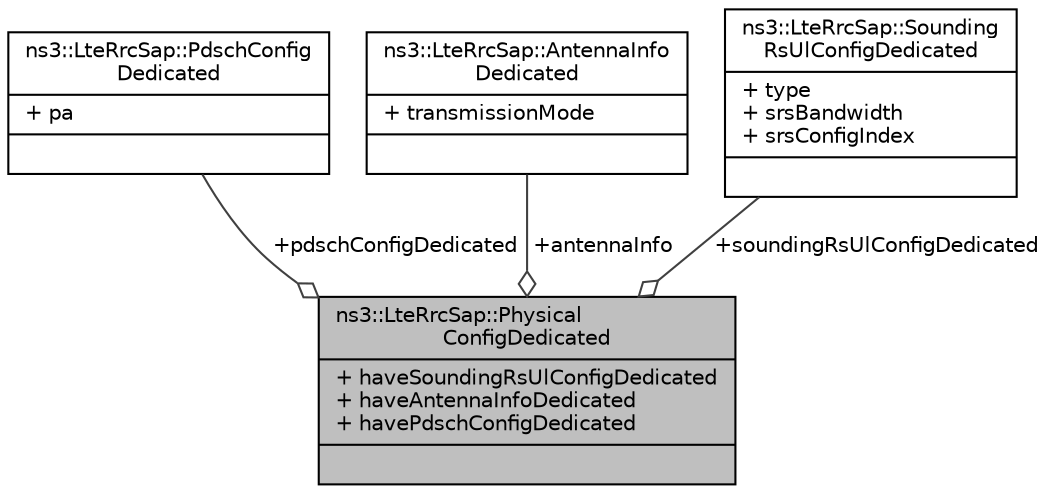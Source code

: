 digraph "ns3::LteRrcSap::PhysicalConfigDedicated"
{
  edge [fontname="Helvetica",fontsize="10",labelfontname="Helvetica",labelfontsize="10"];
  node [fontname="Helvetica",fontsize="10",shape=record];
  Node1 [label="{ns3::LteRrcSap::Physical\lConfigDedicated\n|+ haveSoundingRsUlConfigDedicated\l+ haveAntennaInfoDedicated\l+ havePdschConfigDedicated\l|}",height=0.2,width=0.4,color="black", fillcolor="grey75", style="filled", fontcolor="black"];
  Node2 -> Node1 [color="grey25",fontsize="10",style="solid",label=" +pdschConfigDedicated" ,arrowhead="odiamond"];
  Node2 [label="{ns3::LteRrcSap::PdschConfig\lDedicated\n|+ pa\l|}",height=0.2,width=0.4,color="black", fillcolor="white", style="filled",URL="$da/d59/structns3_1_1LteRrcSap_1_1PdschConfigDedicated.html"];
  Node3 -> Node1 [color="grey25",fontsize="10",style="solid",label=" +antennaInfo" ,arrowhead="odiamond"];
  Node3 [label="{ns3::LteRrcSap::AntennaInfo\lDedicated\n|+ transmissionMode\l|}",height=0.2,width=0.4,color="black", fillcolor="white", style="filled",URL="$de/dee/structns3_1_1LteRrcSap_1_1AntennaInfoDedicated.html"];
  Node4 -> Node1 [color="grey25",fontsize="10",style="solid",label=" +soundingRsUlConfigDedicated" ,arrowhead="odiamond"];
  Node4 [label="{ns3::LteRrcSap::Sounding\lRsUlConfigDedicated\n|+ type\l+ srsBandwidth\l+ srsConfigIndex\l|}",height=0.2,width=0.4,color="black", fillcolor="white", style="filled",URL="$d0/da0/structns3_1_1LteRrcSap_1_1SoundingRsUlConfigDedicated.html"];
}
